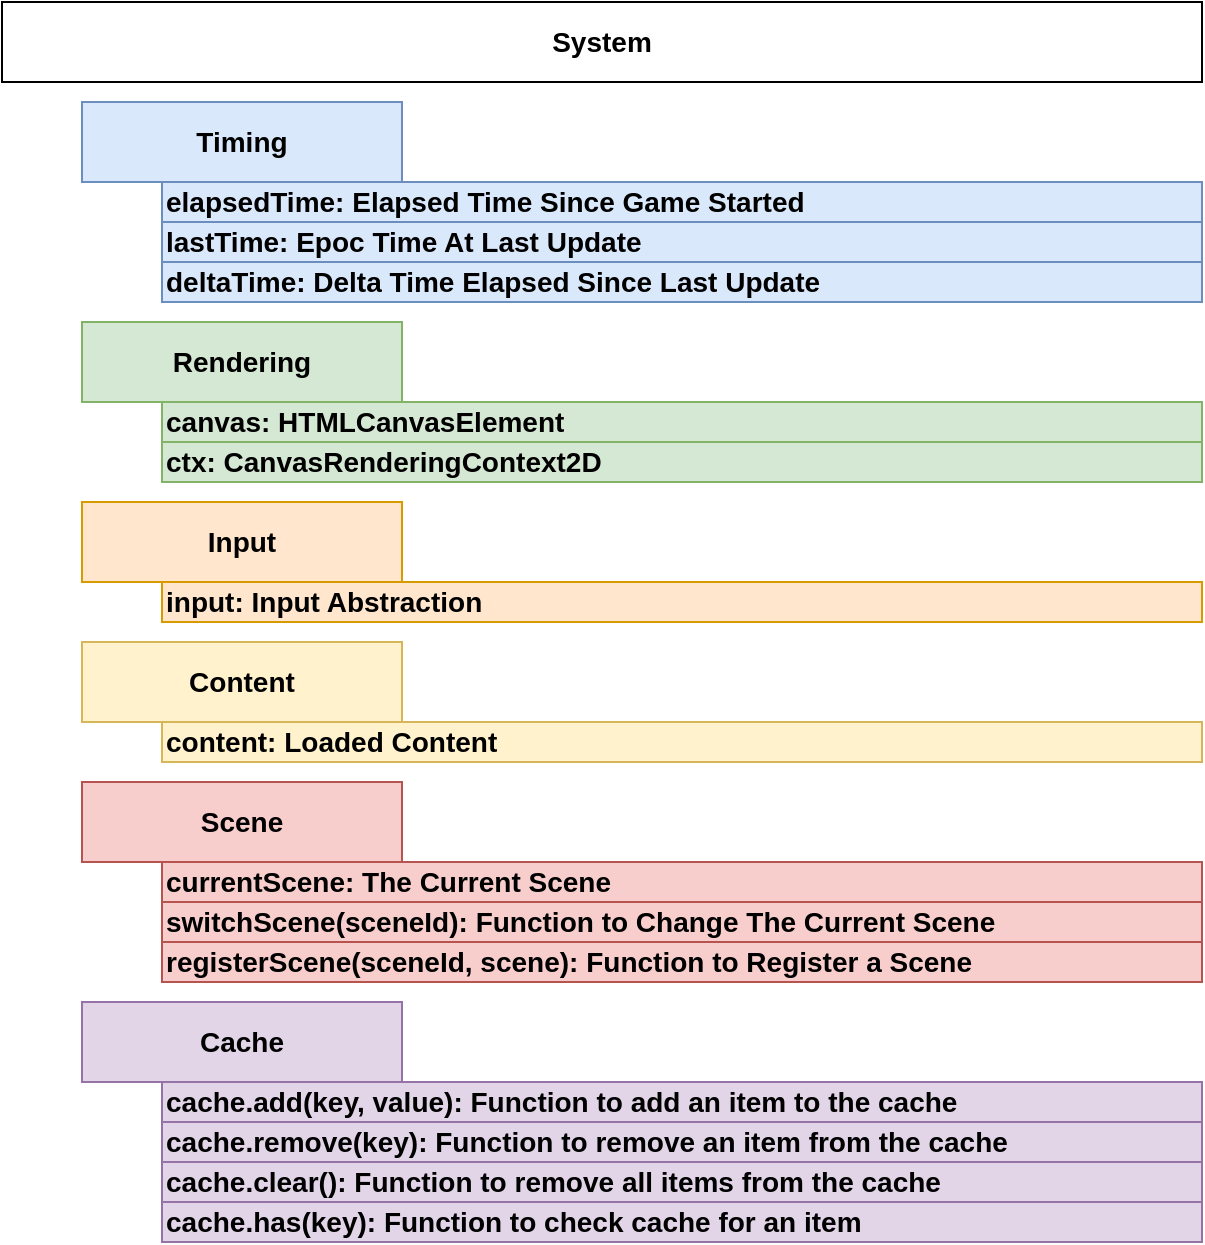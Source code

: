 <mxfile version="20.2.3" type="device" pages="3"><diagram id="yfznf48a5szrUi-cODUB" name="System"><mxGraphModel dx="1106" dy="772" grid="1" gridSize="10" guides="1" tooltips="1" connect="1" arrows="1" fold="1" page="1" pageScale="1" pageWidth="850" pageHeight="1100" math="0" shadow="0"><root><mxCell id="0"/><mxCell id="1" parent="0"/><mxCell id="jTQMd1M-lNqWPwcawmVw-1" value="System" style="whiteSpace=wrap;html=1;fontStyle=1;fontSize=14;" vertex="1" parent="1"><mxGeometry x="40" y="40" width="600" height="40" as="geometry"/></mxCell><mxCell id="jTQMd1M-lNqWPwcawmVw-2" value="elapsedTime: Elapsed Time Since Game Started" style="whiteSpace=wrap;html=1;fontStyle=1;fontSize=14;align=left;fillColor=#dae8fc;strokeColor=#6c8ebf;" vertex="1" parent="1"><mxGeometry x="120" y="130" width="520" height="20" as="geometry"/></mxCell><mxCell id="jTQMd1M-lNqWPwcawmVw-3" value="deltaTime: Delta Time Elapsed Since Last Update" style="whiteSpace=wrap;html=1;fontStyle=1;fontSize=14;align=left;fillColor=#dae8fc;strokeColor=#6c8ebf;" vertex="1" parent="1"><mxGeometry x="120" y="170" width="520" height="20" as="geometry"/></mxCell><mxCell id="jTQMd1M-lNqWPwcawmVw-4" value="canvas: HTMLCanvasElement" style="whiteSpace=wrap;html=1;fontStyle=1;fontSize=14;align=left;fillColor=#d5e8d4;strokeColor=#82b366;" vertex="1" parent="1"><mxGeometry x="120" y="240" width="520" height="20" as="geometry"/></mxCell><mxCell id="jTQMd1M-lNqWPwcawmVw-5" value="ctx: CanvasRenderingContext2D" style="whiteSpace=wrap;html=1;fontStyle=1;fontSize=14;align=left;fillColor=#d5e8d4;strokeColor=#82b366;" vertex="1" parent="1"><mxGeometry x="120" y="260" width="520" height="20" as="geometry"/></mxCell><mxCell id="jTQMd1M-lNqWPwcawmVw-7" value="currentScene: The Current Scene" style="whiteSpace=wrap;html=1;fontStyle=1;fontSize=14;fillColor=#f8cecc;strokeColor=#b85450;align=left;" vertex="1" parent="1"><mxGeometry x="120" y="470" width="520" height="20" as="geometry"/></mxCell><mxCell id="jTQMd1M-lNqWPwcawmVw-8" value="input: Input Abstraction" style="whiteSpace=wrap;html=1;fontStyle=1;fontSize=14;fillColor=#ffe6cc;strokeColor=#d79b00;align=left;" vertex="1" parent="1"><mxGeometry x="120" y="330" width="520" height="20" as="geometry"/></mxCell><mxCell id="jTQMd1M-lNqWPwcawmVw-9" value="content: Loaded Content" style="whiteSpace=wrap;html=1;fontStyle=1;fontSize=14;fillColor=#fff2cc;strokeColor=#d6b656;align=left;" vertex="1" parent="1"><mxGeometry x="120" y="400" width="520" height="20" as="geometry"/></mxCell><mxCell id="jTQMd1M-lNqWPwcawmVw-10" value="Timing" style="whiteSpace=wrap;html=1;fontStyle=1;fontSize=14;fillColor=#dae8fc;strokeColor=#6c8ebf;" vertex="1" parent="1"><mxGeometry x="80" y="90" width="160" height="40" as="geometry"/></mxCell><mxCell id="jTQMd1M-lNqWPwcawmVw-11" value="Rendering" style="whiteSpace=wrap;html=1;fontStyle=1;fontSize=14;fillColor=#d5e8d4;strokeColor=#82b366;" vertex="1" parent="1"><mxGeometry x="80" y="200" width="160" height="40" as="geometry"/></mxCell><mxCell id="jTQMd1M-lNqWPwcawmVw-12" value="Input" style="whiteSpace=wrap;html=1;fontStyle=1;fontSize=14;fillColor=#ffe6cc;strokeColor=#d79b00;" vertex="1" parent="1"><mxGeometry x="80" y="290" width="160" height="40" as="geometry"/></mxCell><mxCell id="jTQMd1M-lNqWPwcawmVw-13" value="Content" style="whiteSpace=wrap;html=1;fontStyle=1;fontSize=14;fillColor=#fff2cc;strokeColor=#d6b656;" vertex="1" parent="1"><mxGeometry x="80" y="360" width="160" height="40" as="geometry"/></mxCell><mxCell id="jTQMd1M-lNqWPwcawmVw-14" value="Scene" style="whiteSpace=wrap;html=1;fontStyle=1;fontSize=14;fillColor=#f8cecc;strokeColor=#b85450;" vertex="1" parent="1"><mxGeometry x="80" y="430" width="160" height="40" as="geometry"/></mxCell><mxCell id="jTQMd1M-lNqWPwcawmVw-15" value="lastTime: Epoc Time At Last Update" style="whiteSpace=wrap;html=1;fontStyle=1;fontSize=14;align=left;fillColor=#dae8fc;strokeColor=#6c8ebf;" vertex="1" parent="1"><mxGeometry x="120" y="150" width="520" height="20" as="geometry"/></mxCell><mxCell id="jTQMd1M-lNqWPwcawmVw-16" value="switchScene(sceneId): Function to Change The Current Scene" style="whiteSpace=wrap;html=1;fontStyle=1;fontSize=14;fillColor=#f8cecc;strokeColor=#b85450;align=left;" vertex="1" parent="1"><mxGeometry x="120" y="490" width="520" height="20" as="geometry"/></mxCell><mxCell id="jTQMd1M-lNqWPwcawmVw-17" value="registerScene(sceneId, scene): Function to Register a Scene" style="whiteSpace=wrap;html=1;fontStyle=1;fontSize=14;fillColor=#f8cecc;strokeColor=#b85450;align=left;" vertex="1" parent="1"><mxGeometry x="120" y="510" width="520" height="20" as="geometry"/></mxCell><mxCell id="jwzAYPBjyOIWv1Pi76R8-1" value="cache.add(key, value): Function to add an item to the cache" style="whiteSpace=wrap;html=1;fontStyle=1;fontSize=14;fillColor=#e1d5e7;strokeColor=#9673a6;align=left;" vertex="1" parent="1"><mxGeometry x="120" y="580" width="520" height="20" as="geometry"/></mxCell><mxCell id="jwzAYPBjyOIWv1Pi76R8-2" value="Cache" style="whiteSpace=wrap;html=1;fontStyle=1;fontSize=14;fillColor=#e1d5e7;strokeColor=#9673a6;" vertex="1" parent="1"><mxGeometry x="80" y="540" width="160" height="40" as="geometry"/></mxCell><mxCell id="jwzAYPBjyOIWv1Pi76R8-3" value="cache.remove(key): Function to remove an item from the cache" style="whiteSpace=wrap;html=1;fontStyle=1;fontSize=14;fillColor=#e1d5e7;strokeColor=#9673a6;align=left;" vertex="1" parent="1"><mxGeometry x="120" y="600" width="520" height="20" as="geometry"/></mxCell><mxCell id="jwzAYPBjyOIWv1Pi76R8-4" value="cache.clear(): Function to remove all items from the cache" style="whiteSpace=wrap;html=1;fontStyle=1;fontSize=14;fillColor=#e1d5e7;strokeColor=#9673a6;align=left;" vertex="1" parent="1"><mxGeometry x="120" y="620" width="520" height="20" as="geometry"/></mxCell><mxCell id="jwzAYPBjyOIWv1Pi76R8-5" value="cache.has(key): Function to check cache for an item" style="whiteSpace=wrap;html=1;fontStyle=1;fontSize=14;fillColor=#e1d5e7;strokeColor=#9673a6;align=left;" vertex="1" parent="1"><mxGeometry x="120" y="640" width="520" height="20" as="geometry"/></mxCell></root></mxGraphModel></diagram><diagram id="r01iLZ23ByZzebnCLzdt" name="Engine"><mxGraphModel dx="1106" dy="772" grid="1" gridSize="10" guides="1" tooltips="1" connect="1" arrows="1" fold="1" page="1" pageScale="1" pageWidth="850" pageHeight="1100" math="0" shadow="0"><root><mxCell id="0"/><mxCell id="1" parent="0"/><mxCell id="NLBiFi3u6QxeCRMWIs7h-1" value="Boot" style="whiteSpace=wrap;html=1;fontStyle=1;fontSize=14;fillColor=#dae8fc;strokeColor=#6c8ebf;" vertex="1" parent="1"><mxGeometry x="80" y="90" width="200" height="40" as="geometry"/></mxCell><mxCell id="NLBiFi3u6QxeCRMWIs7h-2" value="Load Content" style="whiteSpace=wrap;html=1;fontStyle=1;fontSize=14;fillColor=#dae8fc;strokeColor=#6c8ebf;" vertex="1" parent="1"><mxGeometry x="120" y="130" width="200" height="40" as="geometry"/></mxCell><mxCell id="NLBiFi3u6QxeCRMWIs7h-3" value="Create Canvas" style="whiteSpace=wrap;html=1;fontStyle=1;fontSize=14;fillColor=#dae8fc;strokeColor=#6c8ebf;" vertex="1" parent="1"><mxGeometry x="120" y="170" width="200" height="40" as="geometry"/></mxCell><mxCell id="NLBiFi3u6QxeCRMWIs7h-4" value="Attach Input Event Listeners" style="whiteSpace=wrap;html=1;fontStyle=1;fontSize=14;fillColor=#dae8fc;strokeColor=#6c8ebf;" vertex="1" parent="1"><mxGeometry x="120" y="210" width="200" height="40" as="geometry"/></mxCell><mxCell id="NLBiFi3u6QxeCRMWIs7h-5" value="Start Main Loop" style="whiteSpace=wrap;html=1;fontStyle=1;fontSize=14;fillColor=#dae8fc;strokeColor=#6c8ebf;" vertex="1" parent="1"><mxGeometry x="120" y="250" width="200" height="40" as="geometry"/></mxCell><mxCell id="NLBiFi3u6QxeCRMWIs7h-6" value="Main Loop" style="whiteSpace=wrap;html=1;fontStyle=1;fontSize=14;fillColor=#d5e8d4;strokeColor=#82b366;" vertex="1" parent="1"><mxGeometry x="80" y="300" width="200" height="40" as="geometry"/></mxCell><mxCell id="NLBiFi3u6QxeCRMWIs7h-7" value="Get the current time" style="whiteSpace=wrap;html=1;fontStyle=1;fontSize=14;fillColor=#d5e8d4;strokeColor=#82b366;" vertex="1" parent="1"><mxGeometry x="120" y="340" width="200" height="40" as="geometry"/></mxCell><mxCell id="NLBiFi3u6QxeCRMWIs7h-8" value="Calculate the delta time" style="whiteSpace=wrap;html=1;fontStyle=1;fontSize=14;fillColor=#d5e8d4;strokeColor=#82b366;" vertex="1" parent="1"><mxGeometry x="120" y="380" width="200" height="40" as="geometry"/></mxCell><mxCell id="NLBiFi3u6QxeCRMWIs7h-9" value="Update the elapsed time" style="whiteSpace=wrap;html=1;fontStyle=1;fontSize=14;fillColor=#d5e8d4;strokeColor=#82b366;" vertex="1" parent="1"><mxGeometry x="120" y="420" width="200" height="40" as="geometry"/></mxCell><mxCell id="NLBiFi3u6QxeCRMWIs7h-10" value="If scenes have not been registered, register them" style="whiteSpace=wrap;html=1;fontStyle=1;fontSize=14;fillColor=#d5e8d4;strokeColor=#82b366;" vertex="1" parent="1"><mxGeometry x="120" y="460" width="200" height="40" as="geometry"/></mxCell><mxCell id="NLBiFi3u6QxeCRMWIs7h-11" value="If there is a current scene&lt;br&gt;update scene" style="whiteSpace=wrap;html=1;fontStyle=1;fontSize=14;fillColor=#d5e8d4;strokeColor=#82b366;" vertex="1" parent="1"><mxGeometry x="120" y="500" width="200" height="40" as="geometry"/></mxCell><mxCell id="NLBiFi3u6QxeCRMWIs7h-12" value="If there is a next scene&lt;br&gt;transition to next scene" style="whiteSpace=wrap;html=1;fontStyle=1;fontSize=14;fillColor=#d5e8d4;strokeColor=#82b366;" vertex="1" parent="1"><mxGeometry x="120" y="540" width="200" height="40" as="geometry"/></mxCell><mxCell id="NLBiFi3u6QxeCRMWIs7h-13" value="request animation frame&lt;br&gt;to repeat the main loop" style="whiteSpace=wrap;html=1;fontStyle=1;fontSize=14;fillColor=#d5e8d4;strokeColor=#82b366;" vertex="1" parent="1"><mxGeometry x="120" y="580" width="200" height="40" as="geometry"/></mxCell><mxCell id="ClhRGkekGU7neYo2JORT-1" value="Engine" style="whiteSpace=wrap;html=1;fontStyle=1;fontSize=14;" vertex="1" parent="1"><mxGeometry x="40" y="40" width="320" height="40" as="geometry"/></mxCell></root></mxGraphModel></diagram><diagram id="T6HBYSeUePi-v9tz7amC" name="Scenes"><mxGraphModel dx="1106" dy="772" grid="1" gridSize="10" guides="1" tooltips="1" connect="1" arrows="1" fold="1" page="1" pageScale="1" pageWidth="850" pageHeight="1100" math="0" shadow="0"><root><mxCell id="0"/><mxCell id="1" parent="0"/><mxCell id="-T29TV3y5ELlNBiNh-rm-1" value="Scene" style="whiteSpace=wrap;html=1;fontStyle=1;fontSize=14;" vertex="1" parent="1"><mxGeometry x="40" y="40" width="120" height="40" as="geometry"/></mxCell><mxCell id="-T29TV3y5ELlNBiNh-rm-2" value="didEnter" style="whiteSpace=wrap;html=1;fontStyle=1;fontSize=14;fillColor=#d5e8d4;strokeColor=#82b366;" vertex="1" parent="1"><mxGeometry x="80" y="120" width="120" height="40" as="geometry"/></mxCell><mxCell id="-T29TV3y5ELlNBiNh-rm-3" value="didExit" style="whiteSpace=wrap;html=1;fontStyle=1;fontSize=14;fillColor=#d5e8d4;strokeColor=#82b366;" vertex="1" parent="1"><mxGeometry x="80" y="160" width="120" height="40" as="geometry"/></mxCell><mxCell id="-T29TV3y5ELlNBiNh-rm-4" value="didUpdate" style="whiteSpace=wrap;html=1;fontStyle=1;fontSize=14;fillColor=#ffe6cc;strokeColor=#d79b00;" vertex="1" parent="1"><mxGeometry x="80" y="200" width="120" height="40" as="geometry"/></mxCell><mxCell id="-T29TV3y5ELlNBiNh-rm-5" value="state" style="whiteSpace=wrap;html=1;fontStyle=1;fontSize=14;fillColor=#dae8fc;strokeColor=#6c8ebf;" vertex="1" parent="1"><mxGeometry x="80" y="80" width="120" height="40" as="geometry"/></mxCell><mxCell id="-T29TV3y5ELlNBiNh-rm-6" value="...other methods" style="whiteSpace=wrap;html=1;fontStyle=1;fontSize=14;fillColor=#fff2cc;strokeColor=#d6b656;" vertex="1" parent="1"><mxGeometry x="80" y="240" width="120" height="40" as="geometry"/></mxCell><mxCell id="-T29TV3y5ELlNBiNh-rm-7" value="state that is local to the scene" style="text;html=1;align=left;verticalAlign=middle;resizable=0;points=[];autosize=1;strokeColor=none;fillColor=none;fontSize=14;" vertex="1" parent="1"><mxGeometry x="240" y="80" width="210" height="30" as="geometry"/></mxCell><mxCell id="-T29TV3y5ELlNBiNh-rm-8" value="called once when the engine transitions to this scene" style="text;html=1;align=left;verticalAlign=middle;resizable=0;points=[];autosize=1;strokeColor=none;fillColor=none;fontSize=14;" vertex="1" parent="1"><mxGeometry x="240" y="120" width="350" height="30" as="geometry"/></mxCell><mxCell id="-T29TV3y5ELlNBiNh-rm-9" value="called once when the engine transitions away from this scene" style="text;html=1;align=left;verticalAlign=middle;resizable=0;points=[];autosize=1;strokeColor=none;fillColor=none;fontSize=14;" vertex="1" parent="1"><mxGeometry x="240" y="160" width="400" height="30" as="geometry"/></mxCell><mxCell id="-T29TV3y5ELlNBiNh-rm-10" value="called every frame of the engine main loop" style="text;html=1;align=left;verticalAlign=middle;resizable=0;points=[];autosize=1;strokeColor=none;fillColor=none;fontSize=14;" vertex="1" parent="1"><mxGeometry x="240" y="200" width="290" height="30" as="geometry"/></mxCell><mxCell id="jZDhJ7-r3oWvx0eniNsj-1" value="optional methods for clarity in the methods above if needed" style="text;html=1;align=left;verticalAlign=middle;resizable=0;points=[];autosize=1;strokeColor=none;fillColor=none;fontSize=14;" vertex="1" parent="1"><mxGeometry x="240" y="240" width="390" height="30" as="geometry"/></mxCell></root></mxGraphModel></diagram></mxfile>